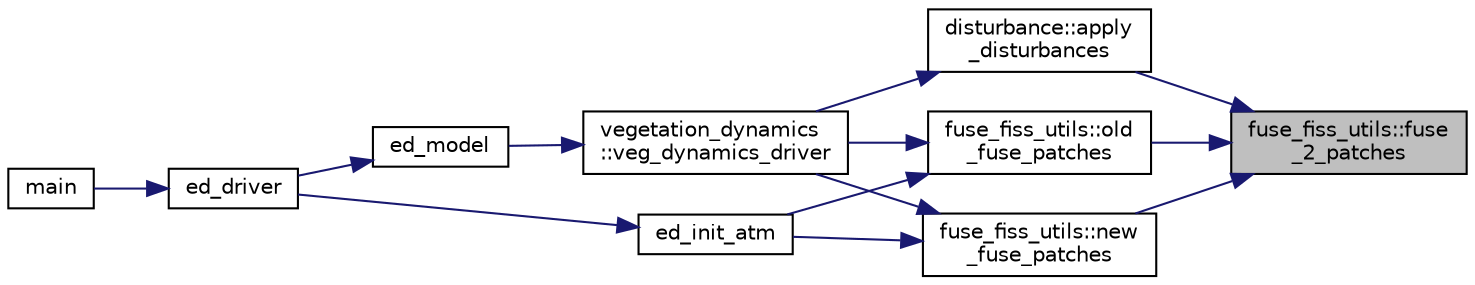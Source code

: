 digraph "fuse_fiss_utils::fuse_2_patches"
{
 // LATEX_PDF_SIZE
  edge [fontname="Helvetica",fontsize="10",labelfontname="Helvetica",labelfontsize="10"];
  node [fontname="Helvetica",fontsize="10",shape=record];
  rankdir="RL";
  Node1 [label="fuse_fiss_utils::fuse\l_2_patches",height=0.2,width=0.4,color="black", fillcolor="grey75", style="filled", fontcolor="black",tooltip="This subroutine will merge two patches into 1."];
  Node1 -> Node2 [dir="back",color="midnightblue",fontsize="10",style="solid",fontname="Helvetica"];
  Node2 [label="disturbance::apply\l_disturbances",height=0.2,width=0.4,color="black", fillcolor="white", style="filled",URL="$namespacedisturbance.html#a033dedd1b8c920bd36b6fd04911c4e94",tooltip=" "];
  Node2 -> Node3 [dir="back",color="midnightblue",fontsize="10",style="solid",fontname="Helvetica"];
  Node3 [label="vegetation_dynamics\l::veg_dynamics_driver",height=0.2,width=0.4,color="black", fillcolor="white", style="filled",URL="$namespacevegetation__dynamics.html#ac0aac7ba29275bab000373bd850a36e6",tooltip=" "];
  Node3 -> Node4 [dir="back",color="midnightblue",fontsize="10",style="solid",fontname="Helvetica"];
  Node4 [label="ed_model",height=0.2,width=0.4,color="black", fillcolor="white", style="filled",URL="$ed__model_8_f90.html#a9804b9ca3fcb1b4e17171d786d50c32c",tooltip="Begins, updates, and outputs results from ecosystem simulation."];
  Node4 -> Node5 [dir="back",color="midnightblue",fontsize="10",style="solid",fontname="Helvetica"];
  Node5 [label="ed_driver",height=0.2,width=0.4,color="black", fillcolor="white", style="filled",URL="$ed__driver_8_f90.html#a5706bd8bee60960fe8166de1870e47da",tooltip=" "];
  Node5 -> Node6 [dir="back",color="midnightblue",fontsize="10",style="solid",fontname="Helvetica"];
  Node6 [label="main",height=0.2,width=0.4,color="black", fillcolor="white", style="filled",URL="$edmain_8_f90.html#a8ec2266d83cd6c0b762cbcbc92c0af3d",tooltip=" "];
  Node1 -> Node7 [dir="back",color="midnightblue",fontsize="10",style="solid",fontname="Helvetica"];
  Node7 [label="fuse_fiss_utils::new\l_fuse_patches",height=0.2,width=0.4,color="black", fillcolor="white", style="filled",URL="$namespacefuse__fiss__utils.html#ab15ffcdcb79ee2bcb69f5a9954ca14ea",tooltip=" "];
  Node7 -> Node8 [dir="back",color="midnightblue",fontsize="10",style="solid",fontname="Helvetica"];
  Node8 [label="ed_init_atm",height=0.2,width=0.4,color="black", fillcolor="white", style="filled",URL="$ed__init__atm_8_f90.html#a67ae59514caf7fea8936bca72628f5ca",tooltip=" "];
  Node8 -> Node5 [dir="back",color="midnightblue",fontsize="10",style="solid",fontname="Helvetica"];
  Node7 -> Node3 [dir="back",color="midnightblue",fontsize="10",style="solid",fontname="Helvetica"];
  Node1 -> Node9 [dir="back",color="midnightblue",fontsize="10",style="solid",fontname="Helvetica"];
  Node9 [label="fuse_fiss_utils::old\l_fuse_patches",height=0.2,width=0.4,color="black", fillcolor="white", style="filled",URL="$namespacefuse__fiss__utils.html#a6776a45b5a81e01186fbac86854c6741",tooltip="This subroutine will perform patch fusion based on some similarity criteria to determine whether they..."];
  Node9 -> Node8 [dir="back",color="midnightblue",fontsize="10",style="solid",fontname="Helvetica"];
  Node9 -> Node3 [dir="back",color="midnightblue",fontsize="10",style="solid",fontname="Helvetica"];
}
